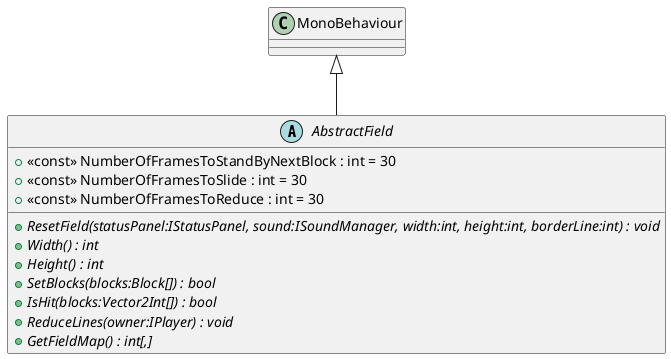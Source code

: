 @startuml
abstract class AbstractField {
    + <<const>> NumberOfFramesToStandByNextBlock : int = 30
    + <<const>> NumberOfFramesToSlide : int = 30
    + <<const>> NumberOfFramesToReduce : int = 30
    + {abstract} ResetField(statusPanel:IStatusPanel, sound:ISoundManager, width:int, height:int, borderLine:int) : void
    + {abstract} Width() : int
    + {abstract} Height() : int
    + {abstract} SetBlocks(blocks:Block[]) : bool
    + {abstract} IsHit(blocks:Vector2Int[]) : bool
    + {abstract} ReduceLines(owner:IPlayer) : void
    + {abstract} GetFieldMap() : int[,]
}
MonoBehaviour <|-- AbstractField
@enduml

